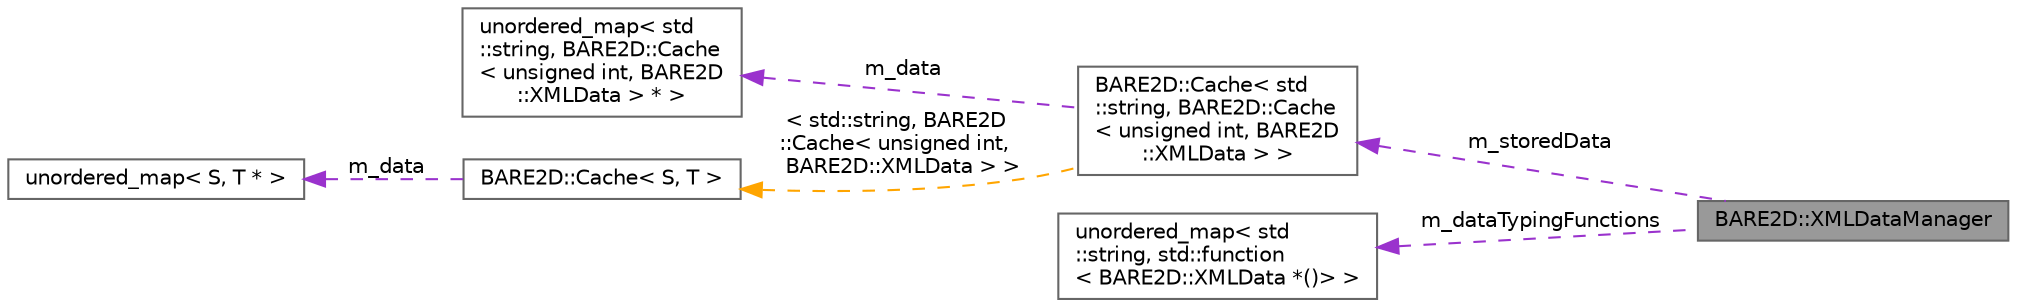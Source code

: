 digraph "BARE2D::XMLDataManager"
{
 // INTERACTIVE_SVG=YES
 // LATEX_PDF_SIZE
  bgcolor="transparent";
  edge [fontname=Helvetica,fontsize=10,labelfontname=Helvetica,labelfontsize=10];
  node [fontname=Helvetica,fontsize=10,shape=box,height=0.2,width=0.4];
  rankdir="LR";
  Node1 [label="BARE2D::XMLDataManager",height=0.2,width=0.4,color="gray40", fillcolor="grey60", style="filled", fontcolor="black",tooltip="A singleton class that statically manages all XML data, including read and write operations."];
  Node2 -> Node1 [dir="back",color="darkorchid3",style="dashed",label=" m_storedData" ];
  Node2 [label="BARE2D::Cache\< std\l::string, BARE2D::Cache\l\< unsigned int, BARE2D\l::XMLData \> \>",height=0.2,width=0.4,color="gray40", fillcolor="white", style="filled",URL="$class_b_a_r_e2_d_1_1_cache.html",tooltip=" "];
  Node3 -> Node2 [dir="back",color="darkorchid3",style="dashed",label=" m_data" ];
  Node3 [label="unordered_map\< std\l::string, BARE2D::Cache\l\< unsigned int, BARE2D\l::XMLData \> * \>",height=0.2,width=0.4,color="gray40", fillcolor="white", style="filled",URL="$classstd_1_1unordered__map_3_01std_1_1string_00_01_b_a_r_e2_d_1_1_cache_3_01unsigned_01int_00_017de32dce4cb33931513df94ab001d9c8.html",tooltip=" "];
  Node4 -> Node2 [dir="back",color="orange",style="dashed",label=" \< std::string, BARE2D\l::Cache\< unsigned int,\l BARE2D::XMLData \> \>" ];
  Node4 [label="BARE2D::Cache\< S, T \>",height=0.2,width=0.4,color="gray40", fillcolor="white", style="filled",URL="$class_b_a_r_e2_d_1_1_cache.html",tooltip="This is a skeleton cache class. This can only be used by the ResourceManager or other classes who act..."];
  Node5 -> Node4 [dir="back",color="darkorchid3",style="dashed",label=" m_data" ];
  Node5 [label="unordered_map\< S, T * \>",height=0.2,width=0.4,color="gray40", fillcolor="white", style="filled",tooltip=" "];
  Node6 -> Node1 [dir="back",color="darkorchid3",style="dashed",label=" m_dataTypingFunctions" ];
  Node6 [label="unordered_map\< std\l::string, std::function\l\< BARE2D::XMLData *()\> \>",height=0.2,width=0.4,color="gray40", fillcolor="white", style="filled",tooltip=" "];
}
